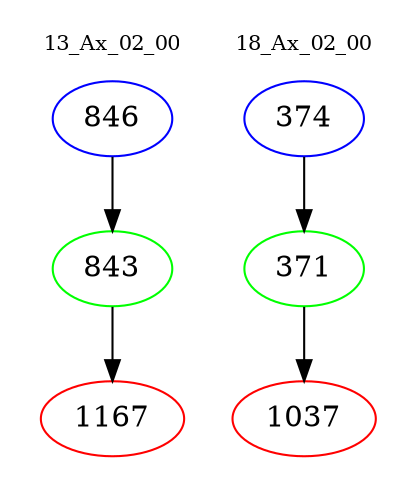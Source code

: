 digraph{
subgraph cluster_0 {
color = white
label = "13_Ax_02_00";
fontsize=10;
T0_846 [label="846", color="blue"]
T0_846 -> T0_843 [color="black"]
T0_843 [label="843", color="green"]
T0_843 -> T0_1167 [color="black"]
T0_1167 [label="1167", color="red"]
}
subgraph cluster_1 {
color = white
label = "18_Ax_02_00";
fontsize=10;
T1_374 [label="374", color="blue"]
T1_374 -> T1_371 [color="black"]
T1_371 [label="371", color="green"]
T1_371 -> T1_1037 [color="black"]
T1_1037 [label="1037", color="red"]
}
}
